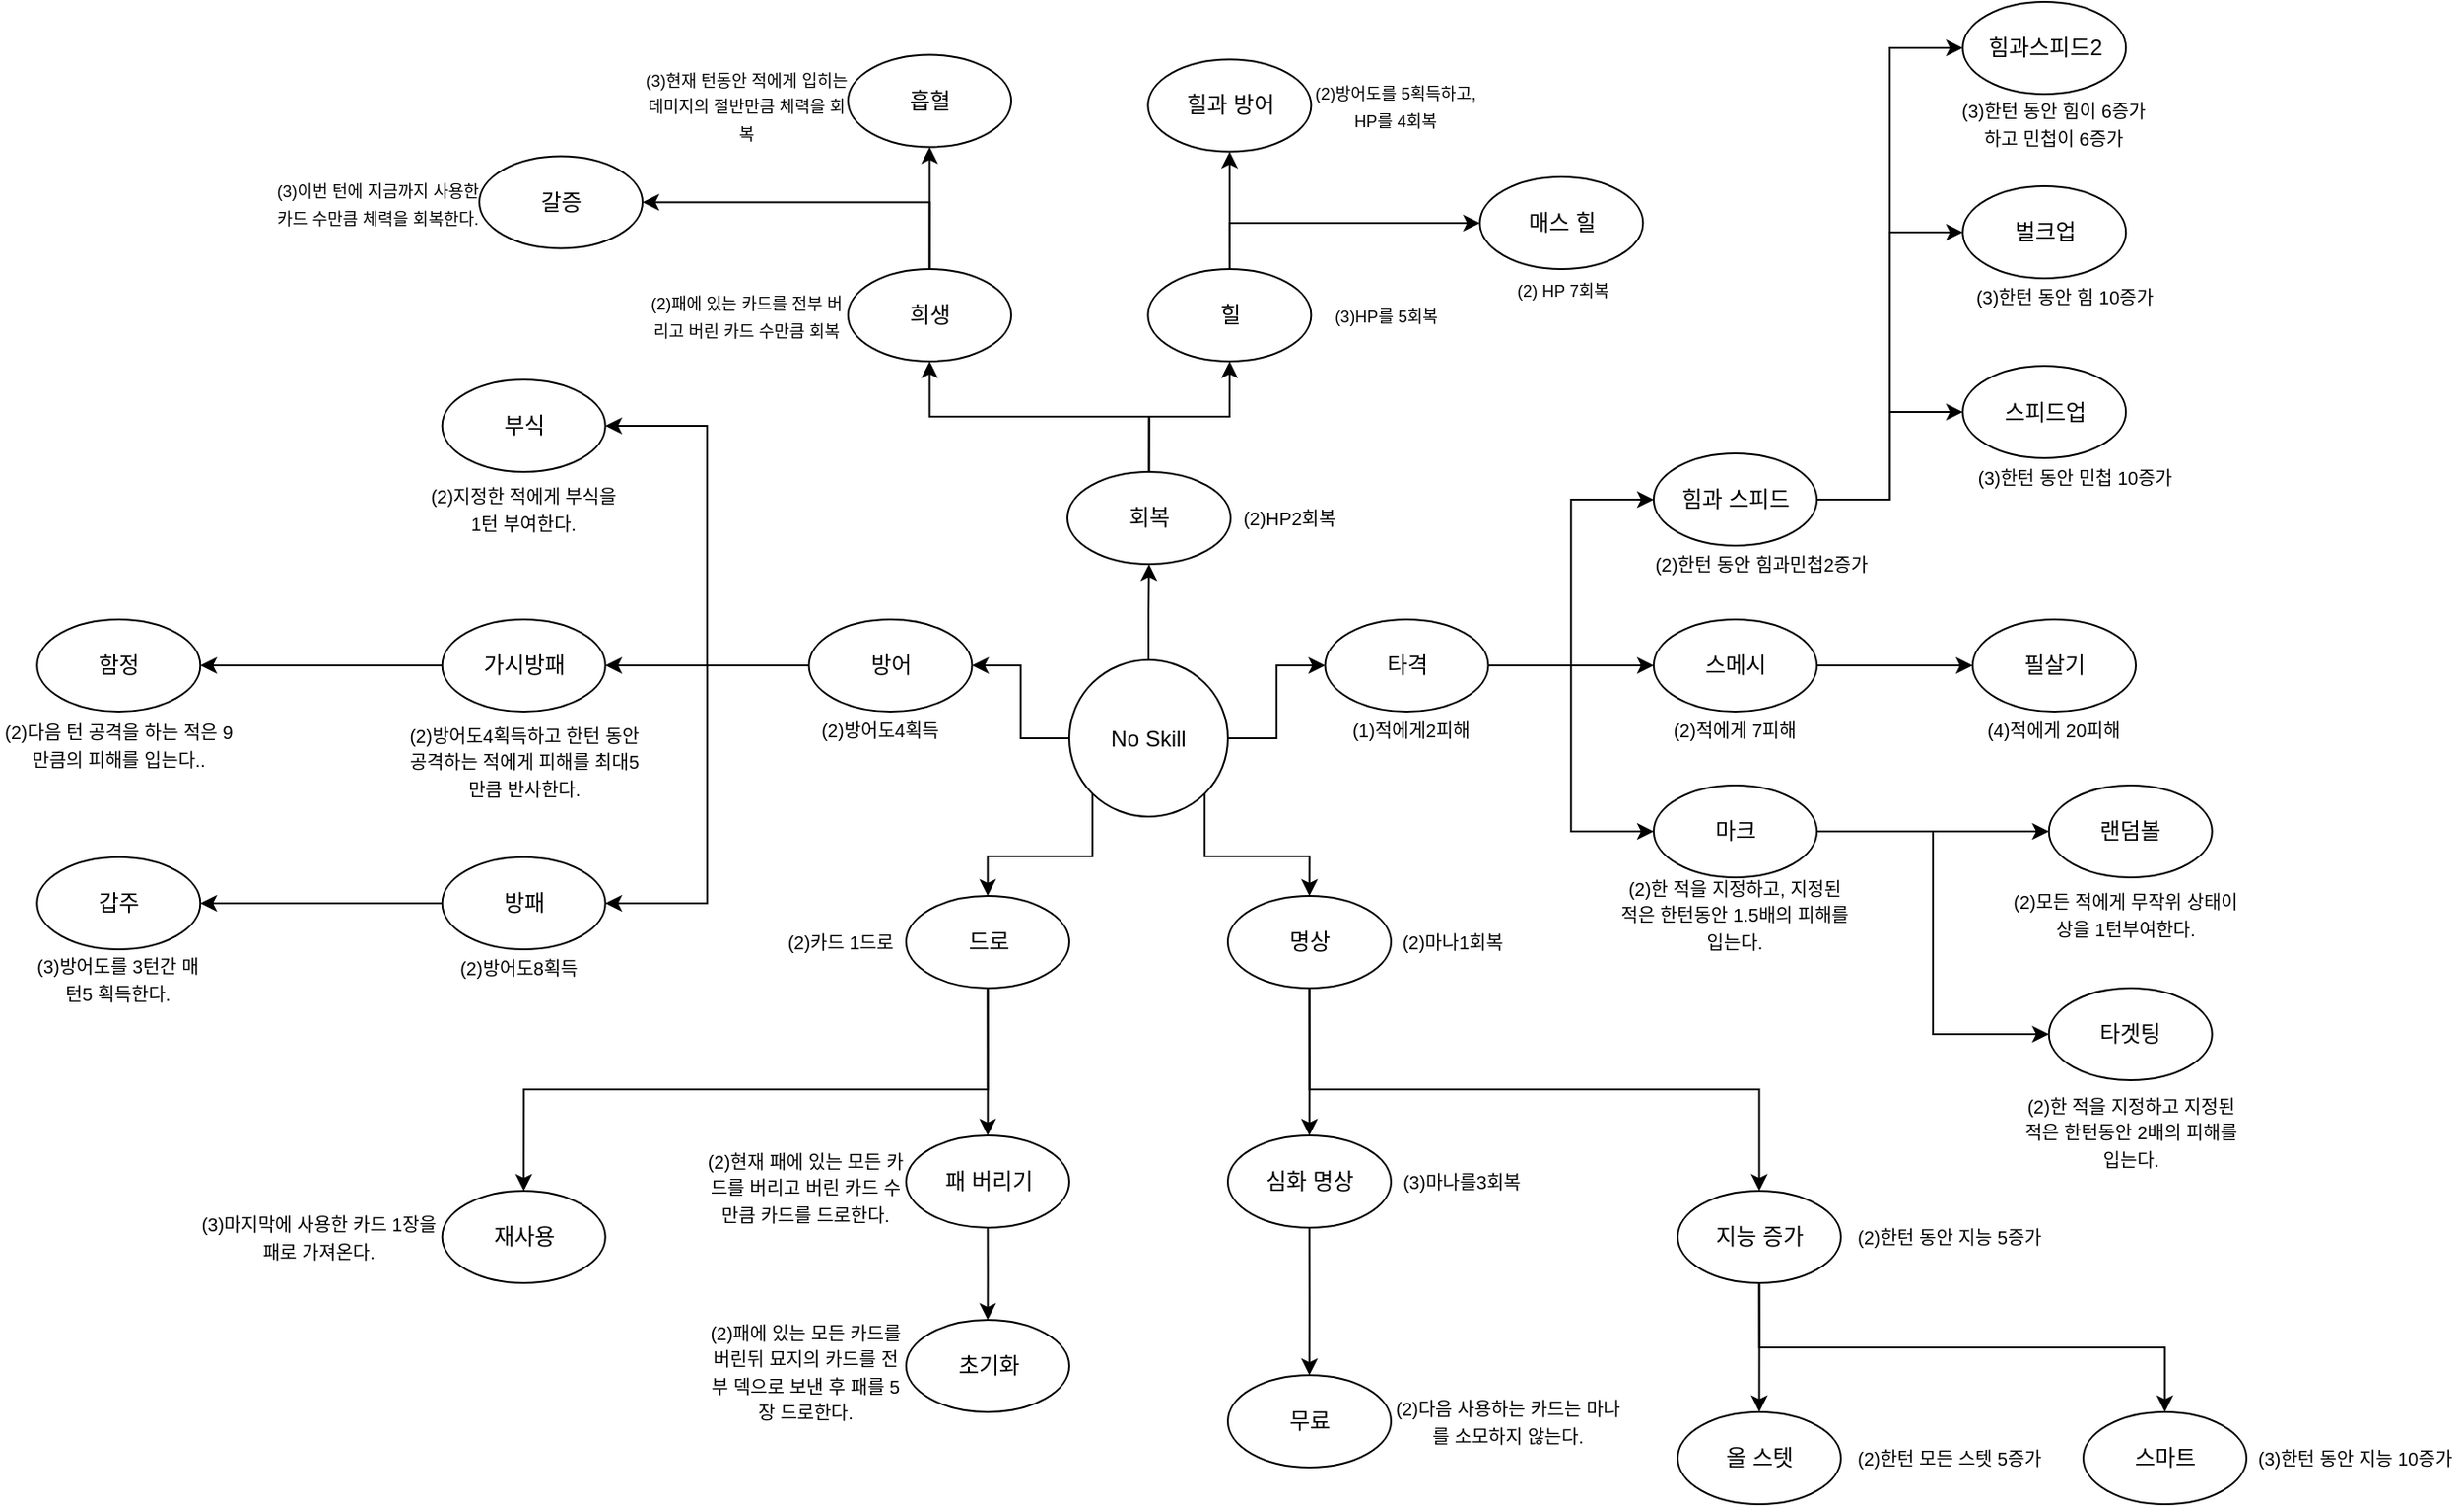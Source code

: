 <mxfile version="14.8.6" type="device"><diagram id="xABcZlc7Ef15x3N7sKB5" name="Page-1"><mxGraphModel dx="1025" dy="784" grid="1" gridSize="10" guides="1" tooltips="1" connect="1" arrows="1" fold="1" page="1" pageScale="1" pageWidth="827" pageHeight="1169" math="0" shadow="0"><root><mxCell id="0"/><mxCell id="1" parent="0"/><mxCell id="rB0RwMuOpmmlu5eeMzlI-2" style="edgeStyle=orthogonalEdgeStyle;rounded=0;orthogonalLoop=1;jettySize=auto;html=1;exitX=0.5;exitY=0;exitDx=0;exitDy=0;" parent="1" source="2Re-tpJuhs6rNOrAsfIa-3" target="rB0RwMuOpmmlu5eeMzlI-1" edge="1"><mxGeometry relative="1" as="geometry"/></mxCell><mxCell id="rB0RwMuOpmmlu5eeMzlI-4" style="edgeStyle=orthogonalEdgeStyle;rounded=0;orthogonalLoop=1;jettySize=auto;html=1;exitX=1;exitY=0.5;exitDx=0;exitDy=0;entryX=0;entryY=0.5;entryDx=0;entryDy=0;" parent="1" source="2Re-tpJuhs6rNOrAsfIa-3" target="rB0RwMuOpmmlu5eeMzlI-3" edge="1"><mxGeometry relative="1" as="geometry"/></mxCell><mxCell id="rB0RwMuOpmmlu5eeMzlI-6" style="edgeStyle=orthogonalEdgeStyle;rounded=0;orthogonalLoop=1;jettySize=auto;html=1;exitX=0;exitY=0.5;exitDx=0;exitDy=0;entryX=1;entryY=0.5;entryDx=0;entryDy=0;" parent="1" source="2Re-tpJuhs6rNOrAsfIa-3" target="rB0RwMuOpmmlu5eeMzlI-5" edge="1"><mxGeometry relative="1" as="geometry"/></mxCell><mxCell id="rB0RwMuOpmmlu5eeMzlI-9" style="edgeStyle=orthogonalEdgeStyle;rounded=0;orthogonalLoop=1;jettySize=auto;html=1;exitX=0;exitY=1;exitDx=0;exitDy=0;" parent="1" source="2Re-tpJuhs6rNOrAsfIa-3" target="rB0RwMuOpmmlu5eeMzlI-7" edge="1"><mxGeometry relative="1" as="geometry"/></mxCell><mxCell id="rB0RwMuOpmmlu5eeMzlI-11" style="edgeStyle=orthogonalEdgeStyle;rounded=0;orthogonalLoop=1;jettySize=auto;html=1;exitX=1;exitY=1;exitDx=0;exitDy=0;entryX=0.5;entryY=0;entryDx=0;entryDy=0;" parent="1" source="2Re-tpJuhs6rNOrAsfIa-3" target="rB0RwMuOpmmlu5eeMzlI-10" edge="1"><mxGeometry relative="1" as="geometry"/></mxCell><mxCell id="2Re-tpJuhs6rNOrAsfIa-3" value="&lt;span&gt;No Skill&lt;/span&gt;" style="ellipse;whiteSpace=wrap;html=1;" parent="1" vertex="1"><mxGeometry x="780" y="557" width="86" height="85" as="geometry"/></mxCell><mxCell id="rB0RwMuOpmmlu5eeMzlI-21" style="edgeStyle=orthogonalEdgeStyle;rounded=0;orthogonalLoop=1;jettySize=auto;html=1;exitX=0.5;exitY=0;exitDx=0;exitDy=0;" parent="1" source="rB0RwMuOpmmlu5eeMzlI-1" target="rB0RwMuOpmmlu5eeMzlI-20" edge="1"><mxGeometry relative="1" as="geometry"/></mxCell><mxCell id="rB0RwMuOpmmlu5eeMzlI-23" style="edgeStyle=orthogonalEdgeStyle;rounded=0;orthogonalLoop=1;jettySize=auto;html=1;exitX=0.5;exitY=0;exitDx=0;exitDy=0;entryX=0.5;entryY=1;entryDx=0;entryDy=0;" parent="1" source="rB0RwMuOpmmlu5eeMzlI-1" target="rB0RwMuOpmmlu5eeMzlI-22" edge="1"><mxGeometry relative="1" as="geometry"/></mxCell><mxCell id="rB0RwMuOpmmlu5eeMzlI-1" value="&lt;span&gt;회복&lt;br&gt;&lt;/span&gt;" style="ellipse;whiteSpace=wrap;html=1;" parent="1" vertex="1"><mxGeometry x="779" y="455" width="88.5" height="50" as="geometry"/></mxCell><mxCell id="D9b0A5Jqy4yi5jG73Grm-2" style="edgeStyle=orthogonalEdgeStyle;rounded=0;orthogonalLoop=1;jettySize=auto;html=1;exitX=1;exitY=0.5;exitDx=0;exitDy=0;entryX=0;entryY=0.5;entryDx=0;entryDy=0;" parent="1" source="rB0RwMuOpmmlu5eeMzlI-3" target="ZcWWFRVV8B-XR63-2pZj-14" edge="1"><mxGeometry relative="1" as="geometry"/></mxCell><mxCell id="D9b0A5Jqy4yi5jG73Grm-8" style="edgeStyle=orthogonalEdgeStyle;rounded=0;orthogonalLoop=1;jettySize=auto;html=1;exitX=1;exitY=0.5;exitDx=0;exitDy=0;entryX=0;entryY=0.5;entryDx=0;entryDy=0;" parent="1" source="rB0RwMuOpmmlu5eeMzlI-3" target="D9b0A5Jqy4yi5jG73Grm-7" edge="1"><mxGeometry relative="1" as="geometry"/></mxCell><mxCell id="D9b0A5Jqy4yi5jG73Grm-14" style="edgeStyle=orthogonalEdgeStyle;rounded=0;orthogonalLoop=1;jettySize=auto;html=1;exitX=1;exitY=0.5;exitDx=0;exitDy=0;entryX=0;entryY=0.5;entryDx=0;entryDy=0;" parent="1" source="rB0RwMuOpmmlu5eeMzlI-3" target="D9b0A5Jqy4yi5jG73Grm-13" edge="1"><mxGeometry relative="1" as="geometry"/></mxCell><mxCell id="rB0RwMuOpmmlu5eeMzlI-3" value="&lt;span&gt;타격&lt;/span&gt;" style="ellipse;whiteSpace=wrap;html=1;" parent="1" vertex="1"><mxGeometry x="918.75" y="535" width="88.5" height="50" as="geometry"/></mxCell><mxCell id="D9b0A5Jqy4yi5jG73Grm-27" style="edgeStyle=orthogonalEdgeStyle;rounded=0;orthogonalLoop=1;jettySize=auto;html=1;exitX=0;exitY=0.5;exitDx=0;exitDy=0;entryX=1;entryY=0.5;entryDx=0;entryDy=0;" parent="1" source="rB0RwMuOpmmlu5eeMzlI-5" target="D9b0A5Jqy4yi5jG73Grm-23" edge="1"><mxGeometry relative="1" as="geometry"/></mxCell><mxCell id="D9b0A5Jqy4yi5jG73Grm-36" style="edgeStyle=orthogonalEdgeStyle;rounded=0;orthogonalLoop=1;jettySize=auto;html=1;exitX=0;exitY=0.5;exitDx=0;exitDy=0;entryX=1;entryY=0.5;entryDx=0;entryDy=0;" parent="1" source="rB0RwMuOpmmlu5eeMzlI-5" target="D9b0A5Jqy4yi5jG73Grm-29" edge="1"><mxGeometry relative="1" as="geometry"/></mxCell><mxCell id="D9b0A5Jqy4yi5jG73Grm-37" style="edgeStyle=orthogonalEdgeStyle;rounded=0;orthogonalLoop=1;jettySize=auto;html=1;exitX=0;exitY=0.5;exitDx=0;exitDy=0;entryX=1;entryY=0.5;entryDx=0;entryDy=0;" parent="1" source="rB0RwMuOpmmlu5eeMzlI-5" target="D9b0A5Jqy4yi5jG73Grm-35" edge="1"><mxGeometry relative="1" as="geometry"/></mxCell><mxCell id="rB0RwMuOpmmlu5eeMzlI-5" value="&lt;span&gt;방어&lt;/span&gt;" style="ellipse;whiteSpace=wrap;html=1;" parent="1" vertex="1"><mxGeometry x="638.75" y="535" width="88.5" height="50" as="geometry"/></mxCell><mxCell id="D9b0A5Jqy4yi5jG73Grm-33" style="edgeStyle=orthogonalEdgeStyle;rounded=0;orthogonalLoop=1;jettySize=auto;html=1;exitX=0.5;exitY=1;exitDx=0;exitDy=0;" parent="1" source="rB0RwMuOpmmlu5eeMzlI-7" target="D9b0A5Jqy4yi5jG73Grm-32" edge="1"><mxGeometry relative="1" as="geometry"/></mxCell><mxCell id="D9b0A5Jqy4yi5jG73Grm-54" style="edgeStyle=orthogonalEdgeStyle;rounded=0;orthogonalLoop=1;jettySize=auto;html=1;exitX=0.5;exitY=1;exitDx=0;exitDy=0;" parent="1" source="rB0RwMuOpmmlu5eeMzlI-7" target="D9b0A5Jqy4yi5jG73Grm-53" edge="1"><mxGeometry relative="1" as="geometry"/></mxCell><mxCell id="rB0RwMuOpmmlu5eeMzlI-7" value="&lt;span&gt;드로&lt;/span&gt;" style="ellipse;whiteSpace=wrap;html=1;" parent="1" vertex="1"><mxGeometry x="691.5" y="685" width="88.5" height="50" as="geometry"/></mxCell><mxCell id="D9b0A5Jqy4yi5jG73Grm-4" style="edgeStyle=orthogonalEdgeStyle;rounded=0;orthogonalLoop=1;jettySize=auto;html=1;exitX=0.5;exitY=1;exitDx=0;exitDy=0;" parent="1" source="rB0RwMuOpmmlu5eeMzlI-10" target="D9b0A5Jqy4yi5jG73Grm-3" edge="1"><mxGeometry relative="1" as="geometry"/></mxCell><mxCell id="D9b0A5Jqy4yi5jG73Grm-57" style="edgeStyle=orthogonalEdgeStyle;rounded=0;orthogonalLoop=1;jettySize=auto;html=1;exitX=0.5;exitY=1;exitDx=0;exitDy=0;" parent="1" source="rB0RwMuOpmmlu5eeMzlI-10" target="D9b0A5Jqy4yi5jG73Grm-56" edge="1"><mxGeometry relative="1" as="geometry"/></mxCell><mxCell id="rB0RwMuOpmmlu5eeMzlI-10" value="&lt;span&gt;명상&lt;/span&gt;" style="ellipse;whiteSpace=wrap;html=1;" parent="1" vertex="1"><mxGeometry x="866" y="685" width="88.5" height="50" as="geometry"/></mxCell><mxCell id="rB0RwMuOpmmlu5eeMzlI-13" value="&lt;font style=&quot;font-size: 9px&quot;&gt;(2)패에 있는 카드를 전부 버리고 버린 카드 수만큼 회복&lt;/font&gt;" style="text;html=1;strokeColor=none;fillColor=none;align=center;verticalAlign=middle;whiteSpace=wrap;rounded=0;shadow=0;" parent="1" vertex="1"><mxGeometry x="548.5" y="342.5" width="111.5" height="55" as="geometry"/></mxCell><mxCell id="rB0RwMuOpmmlu5eeMzlI-14" value="&lt;font style=&quot;font-size: 10px&quot;&gt;(1)적에게2피해&lt;/font&gt;" style="text;html=1;strokeColor=none;fillColor=none;align=center;verticalAlign=middle;whiteSpace=wrap;rounded=0;shadow=0;" parent="1" vertex="1"><mxGeometry x="921.38" y="585" width="88.62" height="20" as="geometry"/></mxCell><mxCell id="rB0RwMuOpmmlu5eeMzlI-15" value="&lt;font style=&quot;font-size: 10px&quot;&gt;(2)방어도4획득&lt;/font&gt;" style="text;html=1;strokeColor=none;fillColor=none;align=center;verticalAlign=middle;whiteSpace=wrap;rounded=0;shadow=0;" parent="1" vertex="1"><mxGeometry x="630" y="585" width="94.62" height="20" as="geometry"/></mxCell><mxCell id="rB0RwMuOpmmlu5eeMzlI-16" value="&lt;font style=&quot;font-size: 10px&quot;&gt;(2)카드 1드로&lt;/font&gt;" style="text;html=1;strokeColor=none;fillColor=none;align=center;verticalAlign=middle;whiteSpace=wrap;rounded=0;shadow=0;" parent="1" vertex="1"><mxGeometry x="620" y="700" width="71.5" height="20" as="geometry"/></mxCell><mxCell id="rB0RwMuOpmmlu5eeMzlI-18" value="&lt;font style=&quot;font-size: 10px&quot;&gt;(2)마나1회복&lt;/font&gt;" style="text;html=1;strokeColor=none;fillColor=none;align=center;verticalAlign=middle;whiteSpace=wrap;rounded=0;shadow=0;" parent="1" vertex="1"><mxGeometry x="954.5" y="700" width="65.5" height="20" as="geometry"/></mxCell><mxCell id="ZcWWFRVV8B-XR63-2pZj-9" style="edgeStyle=orthogonalEdgeStyle;rounded=0;orthogonalLoop=1;jettySize=auto;html=1;exitX=0.5;exitY=0;exitDx=0;exitDy=0;entryX=0.5;entryY=1;entryDx=0;entryDy=0;" parent="1" source="rB0RwMuOpmmlu5eeMzlI-20" target="ZcWWFRVV8B-XR63-2pZj-7" edge="1"><mxGeometry relative="1" as="geometry"/></mxCell><mxCell id="D9b0A5Jqy4yi5jG73Grm-10" style="edgeStyle=orthogonalEdgeStyle;rounded=0;orthogonalLoop=1;jettySize=auto;html=1;exitX=0.5;exitY=0;exitDx=0;exitDy=0;entryX=1;entryY=0.5;entryDx=0;entryDy=0;" parent="1" source="rB0RwMuOpmmlu5eeMzlI-20" target="D9b0A5Jqy4yi5jG73Grm-9" edge="1"><mxGeometry relative="1" as="geometry"/></mxCell><mxCell id="rB0RwMuOpmmlu5eeMzlI-20" value="&lt;span&gt;희생&lt;br&gt;&lt;/span&gt;" style="ellipse;whiteSpace=wrap;html=1;" parent="1" vertex="1"><mxGeometry x="660" y="345" width="88.5" height="50" as="geometry"/></mxCell><mxCell id="ZcWWFRVV8B-XR63-2pZj-2" style="edgeStyle=orthogonalEdgeStyle;rounded=0;orthogonalLoop=1;jettySize=auto;html=1;exitX=0.5;exitY=0;exitDx=0;exitDy=0;entryX=0.5;entryY=1;entryDx=0;entryDy=0;" parent="1" source="rB0RwMuOpmmlu5eeMzlI-22" target="ZcWWFRVV8B-XR63-2pZj-1" edge="1"><mxGeometry relative="1" as="geometry"/></mxCell><mxCell id="ZcWWFRVV8B-XR63-2pZj-5" style="edgeStyle=orthogonalEdgeStyle;rounded=0;orthogonalLoop=1;jettySize=auto;html=1;exitX=0.5;exitY=0;exitDx=0;exitDy=0;" parent="1" source="rB0RwMuOpmmlu5eeMzlI-22" target="ZcWWFRVV8B-XR63-2pZj-3" edge="1"><mxGeometry relative="1" as="geometry"/></mxCell><mxCell id="rB0RwMuOpmmlu5eeMzlI-22" value="힐" style="ellipse;whiteSpace=wrap;html=1;" parent="1" vertex="1"><mxGeometry x="822.69" y="345" width="88.5" height="50" as="geometry"/></mxCell><mxCell id="rB0RwMuOpmmlu5eeMzlI-25" value="&lt;font style=&quot;font-size: 10px&quot;&gt;(2)HP2회복&lt;/font&gt;" style="text;html=1;strokeColor=none;fillColor=none;align=center;verticalAlign=middle;whiteSpace=wrap;rounded=0;shadow=0;" parent="1" vertex="1"><mxGeometry x="867.5" y="470" width="62.5" height="20" as="geometry"/></mxCell><mxCell id="rB0RwMuOpmmlu5eeMzlI-26" value="&lt;font style=&quot;font-size: 9px&quot;&gt;(3)HP를 5회복&lt;/font&gt;" style="text;html=1;strokeColor=none;fillColor=none;align=center;verticalAlign=middle;whiteSpace=wrap;rounded=0;shadow=0;" parent="1" vertex="1"><mxGeometry x="911.19" y="358.75" width="81.5" height="22.5" as="geometry"/></mxCell><mxCell id="ZcWWFRVV8B-XR63-2pZj-1" value="힐과 방어" style="ellipse;whiteSpace=wrap;html=1;" parent="1" vertex="1"><mxGeometry x="822.69" y="231.25" width="88.5" height="50" as="geometry"/></mxCell><mxCell id="ZcWWFRVV8B-XR63-2pZj-3" value="매스 힐" style="ellipse;whiteSpace=wrap;html=1;" parent="1" vertex="1"><mxGeometry x="1002.69" y="295" width="88.5" height="50" as="geometry"/></mxCell><mxCell id="ZcWWFRVV8B-XR63-2pZj-6" value="&lt;font style=&quot;font-size: 9px&quot;&gt;(2)방어도를 5획득하고, HP를 4회복&lt;/font&gt;" style="text;html=1;strokeColor=none;fillColor=none;align=center;verticalAlign=middle;whiteSpace=wrap;rounded=0;shadow=0;" parent="1" vertex="1"><mxGeometry x="911.19" y="245" width="91.5" height="22.5" as="geometry"/></mxCell><mxCell id="ZcWWFRVV8B-XR63-2pZj-7" value="&lt;span&gt;흡혈&lt;br&gt;&lt;/span&gt;" style="ellipse;whiteSpace=wrap;html=1;" parent="1" vertex="1"><mxGeometry x="660" y="228.75" width="88.5" height="50" as="geometry"/></mxCell><mxCell id="ZcWWFRVV8B-XR63-2pZj-10" value="&lt;font style=&quot;font-size: 9px&quot;&gt;(3)현재 턴동안 적에게 입히는 데미지의 절반만큼 체력을 회복&lt;/font&gt;" style="text;html=1;strokeColor=none;fillColor=none;align=center;verticalAlign=middle;whiteSpace=wrap;rounded=0;shadow=0;" parent="1" vertex="1"><mxGeometry x="548.5" y="228.75" width="111.5" height="55" as="geometry"/></mxCell><mxCell id="ZcWWFRVV8B-XR63-2pZj-11" value="&lt;font style=&quot;font-size: 9px&quot;&gt;(2) HP 7회복&lt;/font&gt;" style="text;html=1;strokeColor=none;fillColor=none;align=center;verticalAlign=middle;whiteSpace=wrap;rounded=0;shadow=0;" parent="1" vertex="1"><mxGeometry x="992.69" y="345" width="110.31" height="22.5" as="geometry"/></mxCell><mxCell id="D9b0A5Jqy4yi5jG73Grm-42" style="edgeStyle=orthogonalEdgeStyle;rounded=0;orthogonalLoop=1;jettySize=auto;html=1;exitX=1;exitY=0.5;exitDx=0;exitDy=0;entryX=0;entryY=0.5;entryDx=0;entryDy=0;" parent="1" source="ZcWWFRVV8B-XR63-2pZj-14" target="D9b0A5Jqy4yi5jG73Grm-41" edge="1"><mxGeometry relative="1" as="geometry"/></mxCell><mxCell id="D9b0A5Jqy4yi5jG73Grm-69" style="edgeStyle=orthogonalEdgeStyle;rounded=0;orthogonalLoop=1;jettySize=auto;html=1;exitX=1;exitY=0.5;exitDx=0;exitDy=0;entryX=0;entryY=0.5;entryDx=0;entryDy=0;" parent="1" source="ZcWWFRVV8B-XR63-2pZj-14" target="D9b0A5Jqy4yi5jG73Grm-17" edge="1"><mxGeometry relative="1" as="geometry"/></mxCell><mxCell id="D9b0A5Jqy4yi5jG73Grm-71" style="edgeStyle=orthogonalEdgeStyle;rounded=0;orthogonalLoop=1;jettySize=auto;html=1;exitX=1;exitY=0.5;exitDx=0;exitDy=0;entryX=0;entryY=0.5;entryDx=0;entryDy=0;" parent="1" source="ZcWWFRVV8B-XR63-2pZj-14" target="D9b0A5Jqy4yi5jG73Grm-70" edge="1"><mxGeometry relative="1" as="geometry"/></mxCell><mxCell id="ZcWWFRVV8B-XR63-2pZj-14" value="힘과 스피드" style="ellipse;whiteSpace=wrap;html=1;" parent="1" vertex="1"><mxGeometry x="1097" y="445" width="88.5" height="50" as="geometry"/></mxCell><mxCell id="D9b0A5Jqy4yi5jG73Grm-1" value="&lt;font style=&quot;font-size: 10px&quot;&gt;(2)한턴 동안 힘과민첩2증가&lt;/font&gt;" style="text;html=1;strokeColor=none;fillColor=none;align=center;verticalAlign=middle;whiteSpace=wrap;rounded=0;shadow=0;" parent="1" vertex="1"><mxGeometry x="1091.19" y="495" width="128.81" height="20" as="geometry"/></mxCell><mxCell id="D9b0A5Jqy4yi5jG73Grm-74" style="edgeStyle=orthogonalEdgeStyle;rounded=0;orthogonalLoop=1;jettySize=auto;html=1;exitX=0.5;exitY=1;exitDx=0;exitDy=0;" parent="1" source="D9b0A5Jqy4yi5jG73Grm-3" target="D9b0A5Jqy4yi5jG73Grm-73" edge="1"><mxGeometry relative="1" as="geometry"/></mxCell><mxCell id="D9b0A5Jqy4yi5jG73Grm-76" style="edgeStyle=orthogonalEdgeStyle;rounded=0;orthogonalLoop=1;jettySize=auto;html=1;exitX=0.5;exitY=1;exitDx=0;exitDy=0;" parent="1" source="D9b0A5Jqy4yi5jG73Grm-3" target="D9b0A5Jqy4yi5jG73Grm-75" edge="1"><mxGeometry relative="1" as="geometry"/></mxCell><mxCell id="D9b0A5Jqy4yi5jG73Grm-3" value="지능 증가" style="ellipse;whiteSpace=wrap;html=1;" parent="1" vertex="1"><mxGeometry x="1110" y="845" width="88.5" height="50" as="geometry"/></mxCell><mxCell id="D9b0A5Jqy4yi5jG73Grm-6" value="&lt;font style=&quot;font-size: 10px&quot;&gt;(2)한턴 동안 지능 5증가&lt;/font&gt;" style="text;html=1;strokeColor=none;fillColor=none;align=center;verticalAlign=middle;whiteSpace=wrap;rounded=0;shadow=0;" parent="1" vertex="1"><mxGeometry x="1198.5" y="860" width="117" height="20" as="geometry"/></mxCell><mxCell id="D9b0A5Jqy4yi5jG73Grm-47" style="edgeStyle=orthogonalEdgeStyle;rounded=0;orthogonalLoop=1;jettySize=auto;html=1;exitX=1;exitY=0.5;exitDx=0;exitDy=0;" parent="1" source="D9b0A5Jqy4yi5jG73Grm-7" target="D9b0A5Jqy4yi5jG73Grm-46" edge="1"><mxGeometry relative="1" as="geometry"/></mxCell><mxCell id="D9b0A5Jqy4yi5jG73Grm-7" value="스메시" style="ellipse;whiteSpace=wrap;html=1;" parent="1" vertex="1"><mxGeometry x="1097" y="535" width="88.5" height="50" as="geometry"/></mxCell><mxCell id="D9b0A5Jqy4yi5jG73Grm-9" value="&lt;span&gt;갈증&lt;br&gt;&lt;/span&gt;" style="ellipse;whiteSpace=wrap;html=1;" parent="1" vertex="1"><mxGeometry x="460" y="283.75" width="88.5" height="50" as="geometry"/></mxCell><mxCell id="D9b0A5Jqy4yi5jG73Grm-11" value="&lt;font style=&quot;font-size: 9px&quot;&gt;(3)이번 턴에 지금까지 사용한 카드 수만큼 체력을 회복한다.&lt;/font&gt;" style="text;html=1;strokeColor=none;fillColor=none;align=center;verticalAlign=middle;whiteSpace=wrap;rounded=0;shadow=0;" parent="1" vertex="1"><mxGeometry x="348.5" y="281.25" width="111.5" height="55" as="geometry"/></mxCell><mxCell id="D9b0A5Jqy4yi5jG73Grm-12" value="&lt;font style=&quot;font-size: 10px&quot;&gt;(2)적에게 7피해&lt;/font&gt;" style="text;html=1;strokeColor=none;fillColor=none;align=center;verticalAlign=middle;whiteSpace=wrap;rounded=0;shadow=0;" parent="1" vertex="1"><mxGeometry x="1091.19" y="585" width="100.12" height="20" as="geometry"/></mxCell><mxCell id="D9b0A5Jqy4yi5jG73Grm-25" style="edgeStyle=orthogonalEdgeStyle;rounded=0;orthogonalLoop=1;jettySize=auto;html=1;exitX=1;exitY=0.5;exitDx=0;exitDy=0;entryX=0;entryY=0.5;entryDx=0;entryDy=0;" parent="1" source="D9b0A5Jqy4yi5jG73Grm-13" target="D9b0A5Jqy4yi5jG73Grm-24" edge="1"><mxGeometry relative="1" as="geometry"/></mxCell><mxCell id="D9b0A5Jqy4yi5jG73Grm-45" style="edgeStyle=orthogonalEdgeStyle;rounded=0;orthogonalLoop=1;jettySize=auto;html=1;exitX=1;exitY=0.5;exitDx=0;exitDy=0;entryX=0;entryY=0.5;entryDx=0;entryDy=0;" parent="1" source="D9b0A5Jqy4yi5jG73Grm-13" target="D9b0A5Jqy4yi5jG73Grm-44" edge="1"><mxGeometry relative="1" as="geometry"/></mxCell><mxCell id="D9b0A5Jqy4yi5jG73Grm-13" value="마크" style="ellipse;whiteSpace=wrap;html=1;" parent="1" vertex="1"><mxGeometry x="1097" y="625" width="88.5" height="50" as="geometry"/></mxCell><mxCell id="D9b0A5Jqy4yi5jG73Grm-16" value="&lt;font style=&quot;font-size: 10px&quot;&gt;(2)한 적을 지정하고, 지정된 적은 한턴동안 1.5배의 피해를 입는다.&lt;/font&gt;" style="text;html=1;strokeColor=none;fillColor=none;align=center;verticalAlign=middle;whiteSpace=wrap;rounded=0;shadow=0;" parent="1" vertex="1"><mxGeometry x="1078.35" y="675" width="125.81" height="40" as="geometry"/></mxCell><mxCell id="D9b0A5Jqy4yi5jG73Grm-17" value="벌크업" style="ellipse;whiteSpace=wrap;html=1;" parent="1" vertex="1"><mxGeometry x="1264.63" y="300" width="88.5" height="50" as="geometry"/></mxCell><mxCell id="D9b0A5Jqy4yi5jG73Grm-19" value="&lt;font style=&quot;font-size: 10px&quot;&gt;(3)한턴 동안 힘 10증가&lt;/font&gt;" style="text;html=1;strokeColor=none;fillColor=none;align=center;verticalAlign=middle;whiteSpace=wrap;rounded=0;shadow=0;" parent="1" vertex="1"><mxGeometry x="1264.63" y="350" width="110" height="20" as="geometry"/></mxCell><mxCell id="D9b0A5Jqy4yi5jG73Grm-64" style="edgeStyle=orthogonalEdgeStyle;rounded=0;orthogonalLoop=1;jettySize=auto;html=1;exitX=0;exitY=0.5;exitDx=0;exitDy=0;entryX=1;entryY=0.5;entryDx=0;entryDy=0;" parent="1" source="D9b0A5Jqy4yi5jG73Grm-23" target="D9b0A5Jqy4yi5jG73Grm-61" edge="1"><mxGeometry relative="1" as="geometry"/></mxCell><mxCell id="D9b0A5Jqy4yi5jG73Grm-23" value="가시방패" style="ellipse;whiteSpace=wrap;html=1;" parent="1" vertex="1"><mxGeometry x="439.85" y="535" width="88.5" height="50" as="geometry"/></mxCell><mxCell id="D9b0A5Jqy4yi5jG73Grm-24" value="랜덤볼" style="ellipse;whiteSpace=wrap;html=1;" parent="1" vertex="1"><mxGeometry x="1311.35" y="625" width="88.5" height="50" as="geometry"/></mxCell><mxCell id="D9b0A5Jqy4yi5jG73Grm-26" value="&lt;font style=&quot;font-size: 10px&quot;&gt;(2)모든 적에게 무작위 상태이상을 1턴부여한다.&lt;/font&gt;" style="text;html=1;strokeColor=none;fillColor=none;align=center;verticalAlign=middle;whiteSpace=wrap;rounded=0;shadow=0;" parent="1" vertex="1"><mxGeometry x="1290" y="680" width="125.81" height="30" as="geometry"/></mxCell><mxCell id="D9b0A5Jqy4yi5jG73Grm-28" value="&lt;font style=&quot;font-size: 10px&quot;&gt;(2)방어도4획득하고 한턴 동안 공격하는 적에게 피해를 최대5만큼 반사한다.&lt;/font&gt;" style="text;html=1;strokeColor=none;fillColor=none;align=center;verticalAlign=middle;whiteSpace=wrap;rounded=0;shadow=0;" parent="1" vertex="1"><mxGeometry x="419.69" y="587" width="128.81" height="50" as="geometry"/></mxCell><mxCell id="D9b0A5Jqy4yi5jG73Grm-67" style="edgeStyle=orthogonalEdgeStyle;rounded=0;orthogonalLoop=1;jettySize=auto;html=1;exitX=0;exitY=0.5;exitDx=0;exitDy=0;entryX=1;entryY=0.5;entryDx=0;entryDy=0;" parent="1" source="D9b0A5Jqy4yi5jG73Grm-29" target="D9b0A5Jqy4yi5jG73Grm-66" edge="1"><mxGeometry relative="1" as="geometry"/></mxCell><mxCell id="D9b0A5Jqy4yi5jG73Grm-29" value="방패" style="ellipse;whiteSpace=wrap;html=1;" parent="1" vertex="1"><mxGeometry x="439.85" y="664" width="88.5" height="50" as="geometry"/></mxCell><mxCell id="D9b0A5Jqy4yi5jG73Grm-31" value="&lt;font style=&quot;font-size: 10px&quot;&gt;(2)방어도8획득&lt;/font&gt;" style="text;html=1;strokeColor=none;fillColor=none;align=center;verticalAlign=middle;whiteSpace=wrap;rounded=0;shadow=0;" parent="1" vertex="1"><mxGeometry x="433.73" y="714" width="94.62" height="20" as="geometry"/></mxCell><mxCell id="D9b0A5Jqy4yi5jG73Grm-32" value="재사용" style="ellipse;whiteSpace=wrap;html=1;" parent="1" vertex="1"><mxGeometry x="439.85" y="845" width="88.5" height="50" as="geometry"/></mxCell><mxCell id="D9b0A5Jqy4yi5jG73Grm-34" value="&lt;font style=&quot;font-size: 10px&quot;&gt;(3)마지막에 사용한 카드 1장을 패로 가져온다.&lt;/font&gt;" style="text;html=1;strokeColor=none;fillColor=none;align=center;verticalAlign=middle;whiteSpace=wrap;rounded=0;shadow=0;" parent="1" vertex="1"><mxGeometry x="306.69" y="860" width="131.5" height="20" as="geometry"/></mxCell><mxCell id="D9b0A5Jqy4yi5jG73Grm-35" value="부식" style="ellipse;whiteSpace=wrap;html=1;" parent="1" vertex="1"><mxGeometry x="439.84" y="405" width="88.5" height="50" as="geometry"/></mxCell><mxCell id="D9b0A5Jqy4yi5jG73Grm-38" value="&lt;font style=&quot;font-size: 10px&quot;&gt;(2)지정한 적에게 부식을 1턴 부여한다.&lt;/font&gt;" style="text;html=1;strokeColor=none;fillColor=none;align=center;verticalAlign=middle;whiteSpace=wrap;rounded=0;shadow=0;" parent="1" vertex="1"><mxGeometry x="428.94" y="455" width="110.3" height="40" as="geometry"/></mxCell><mxCell id="D9b0A5Jqy4yi5jG73Grm-41" value="힘과스피드2" style="ellipse;whiteSpace=wrap;html=1;" parent="1" vertex="1"><mxGeometry x="1264.63" y="200" width="88.5" height="50" as="geometry"/></mxCell><mxCell id="D9b0A5Jqy4yi5jG73Grm-43" value="&lt;font style=&quot;font-size: 10px&quot;&gt;(3)한턴 동안 힘이 6증가하고 민첩이 6증가&lt;/font&gt;" style="text;html=1;strokeColor=none;fillColor=none;align=center;verticalAlign=middle;whiteSpace=wrap;rounded=0;shadow=0;" parent="1" vertex="1"><mxGeometry x="1259.25" y="250" width="110" height="32.5" as="geometry"/></mxCell><mxCell id="D9b0A5Jqy4yi5jG73Grm-44" value="타겟팅" style="ellipse;whiteSpace=wrap;html=1;" parent="1" vertex="1"><mxGeometry x="1311.35" y="735" width="88.5" height="50" as="geometry"/></mxCell><mxCell id="D9b0A5Jqy4yi5jG73Grm-46" value="필살기" style="ellipse;whiteSpace=wrap;html=1;" parent="1" vertex="1"><mxGeometry x="1270" y="535" width="88.5" height="50" as="geometry"/></mxCell><mxCell id="D9b0A5Jqy4yi5jG73Grm-48" value="&lt;font style=&quot;font-size: 10px&quot;&gt;(4)적에게 20피해&lt;/font&gt;" style="text;html=1;strokeColor=none;fillColor=none;align=center;verticalAlign=middle;whiteSpace=wrap;rounded=0;shadow=0;" parent="1" vertex="1"><mxGeometry x="1264.19" y="585" width="100.12" height="20" as="geometry"/></mxCell><mxCell id="D9b0A5Jqy4yi5jG73Grm-49" value="&lt;font style=&quot;font-size: 10px&quot;&gt;(2)한 적을 지정하고 지정된 적은 한턴동안 2배의 피해를 입는다.&lt;/font&gt;" style="text;html=1;strokeColor=none;fillColor=none;align=center;verticalAlign=middle;whiteSpace=wrap;rounded=0;shadow=0;" parent="1" vertex="1"><mxGeometry x="1292.69" y="790" width="125.81" height="45" as="geometry"/></mxCell><mxCell id="D9b0A5Jqy4yi5jG73Grm-84" style="edgeStyle=orthogonalEdgeStyle;rounded=0;orthogonalLoop=1;jettySize=auto;html=1;exitX=0.5;exitY=1;exitDx=0;exitDy=0;" parent="1" source="D9b0A5Jqy4yi5jG73Grm-53" target="D9b0A5Jqy4yi5jG73Grm-82" edge="1"><mxGeometry relative="1" as="geometry"/></mxCell><mxCell id="D9b0A5Jqy4yi5jG73Grm-53" value="패 버리기" style="ellipse;whiteSpace=wrap;html=1;" parent="1" vertex="1"><mxGeometry x="691.5" y="815" width="88.5" height="50" as="geometry"/></mxCell><mxCell id="D9b0A5Jqy4yi5jG73Grm-55" value="&lt;font style=&quot;font-size: 10px&quot;&gt;(2)현재 패에 있는 모든 카드를 버리고 버린 카드 수만큼 카드를 드로한다.&lt;/font&gt;" style="text;html=1;strokeColor=none;fillColor=none;align=center;verticalAlign=middle;whiteSpace=wrap;rounded=0;shadow=0;" parent="1" vertex="1"><mxGeometry x="581.5" y="815" width="110" height="55" as="geometry"/></mxCell><mxCell id="D9b0A5Jqy4yi5jG73Grm-81" style="edgeStyle=orthogonalEdgeStyle;rounded=0;orthogonalLoop=1;jettySize=auto;html=1;exitX=0.5;exitY=1;exitDx=0;exitDy=0;" parent="1" source="D9b0A5Jqy4yi5jG73Grm-56" target="D9b0A5Jqy4yi5jG73Grm-79" edge="1"><mxGeometry relative="1" as="geometry"/></mxCell><mxCell id="D9b0A5Jqy4yi5jG73Grm-56" value="심화 명상" style="ellipse;whiteSpace=wrap;html=1;" parent="1" vertex="1"><mxGeometry x="866" y="815" width="88.5" height="50" as="geometry"/></mxCell><mxCell id="D9b0A5Jqy4yi5jG73Grm-58" value="&lt;font style=&quot;font-size: 10px&quot;&gt;(3)마나를3회복&lt;/font&gt;" style="text;html=1;strokeColor=none;fillColor=none;align=center;verticalAlign=middle;whiteSpace=wrap;rounded=0;shadow=0;" parent="1" vertex="1"><mxGeometry x="954.5" y="825" width="75.5" height="30" as="geometry"/></mxCell><mxCell id="D9b0A5Jqy4yi5jG73Grm-61" value="함정" style="ellipse;whiteSpace=wrap;html=1;" parent="1" vertex="1"><mxGeometry x="220.15" y="535" width="88.5" height="50" as="geometry"/></mxCell><mxCell id="D9b0A5Jqy4yi5jG73Grm-65" value="&lt;font style=&quot;font-size: 10px&quot;&gt;(2)다음 턴 공격을 하는 적은 9만큼의 피해를 입는다..&lt;/font&gt;" style="text;html=1;strokeColor=none;fillColor=none;align=center;verticalAlign=middle;whiteSpace=wrap;rounded=0;shadow=0;" parent="1" vertex="1"><mxGeometry x="200" y="585" width="128.81" height="35" as="geometry"/></mxCell><mxCell id="D9b0A5Jqy4yi5jG73Grm-66" value="갑주" style="ellipse;whiteSpace=wrap;html=1;" parent="1" vertex="1"><mxGeometry x="220.15" y="664" width="88.5" height="50" as="geometry"/></mxCell><mxCell id="D9b0A5Jqy4yi5jG73Grm-68" value="&lt;font style=&quot;font-size: 10px&quot;&gt;(3)방어도를 3턴간 매턴5 획득한다.&lt;/font&gt;" style="text;html=1;strokeColor=none;fillColor=none;align=center;verticalAlign=middle;whiteSpace=wrap;rounded=0;shadow=0;" parent="1" vertex="1"><mxGeometry x="219.41" y="715" width="90" height="30" as="geometry"/></mxCell><mxCell id="D9b0A5Jqy4yi5jG73Grm-70" value="스피드업" style="ellipse;whiteSpace=wrap;html=1;" parent="1" vertex="1"><mxGeometry x="1264.63" y="397.5" width="88.5" height="50" as="geometry"/></mxCell><mxCell id="D9b0A5Jqy4yi5jG73Grm-72" value="&lt;font style=&quot;font-size: 10px&quot;&gt;(3)한턴 동안 민첩 10증가&lt;/font&gt;" style="text;html=1;strokeColor=none;fillColor=none;align=center;verticalAlign=middle;whiteSpace=wrap;rounded=0;shadow=0;" parent="1" vertex="1"><mxGeometry x="1264.63" y="447.5" width="120.75" height="20" as="geometry"/></mxCell><mxCell id="D9b0A5Jqy4yi5jG73Grm-73" value="스마트" style="ellipse;whiteSpace=wrap;html=1;" parent="1" vertex="1"><mxGeometry x="1330" y="965" width="88.5" height="50" as="geometry"/></mxCell><mxCell id="D9b0A5Jqy4yi5jG73Grm-75" value="올 스텟" style="ellipse;whiteSpace=wrap;html=1;" parent="1" vertex="1"><mxGeometry x="1110" y="965" width="88.5" height="50" as="geometry"/></mxCell><mxCell id="D9b0A5Jqy4yi5jG73Grm-77" value="&lt;font style=&quot;font-size: 10px&quot;&gt;(2)한턴 모든 스텟 5증가&lt;/font&gt;" style="text;html=1;strokeColor=none;fillColor=none;align=center;verticalAlign=middle;whiteSpace=wrap;rounded=0;shadow=0;" parent="1" vertex="1"><mxGeometry x="1198.5" y="980" width="117" height="20" as="geometry"/></mxCell><mxCell id="D9b0A5Jqy4yi5jG73Grm-78" value="&lt;font style=&quot;font-size: 10px&quot;&gt;(3)한턴 동안 지능 10증가&lt;/font&gt;" style="text;html=1;strokeColor=none;fillColor=none;align=center;verticalAlign=middle;whiteSpace=wrap;rounded=0;shadow=0;" parent="1" vertex="1"><mxGeometry x="1418.5" y="980" width="117" height="20" as="geometry"/></mxCell><mxCell id="D9b0A5Jqy4yi5jG73Grm-79" value="무료" style="ellipse;whiteSpace=wrap;html=1;" parent="1" vertex="1"><mxGeometry x="866" y="945" width="88.5" height="50" as="geometry"/></mxCell><mxCell id="D9b0A5Jqy4yi5jG73Grm-80" value="&lt;font style=&quot;font-size: 10px&quot;&gt;(2)다음 사용하는 카드는 마나를 소모하지 않는다.&lt;/font&gt;" style="text;html=1;strokeColor=none;fillColor=none;align=center;verticalAlign=middle;whiteSpace=wrap;rounded=0;shadow=0;" parent="1" vertex="1"><mxGeometry x="954.5" y="955" width="125.5" height="30" as="geometry"/></mxCell><mxCell id="D9b0A5Jqy4yi5jG73Grm-82" value="초기화" style="ellipse;whiteSpace=wrap;html=1;" parent="1" vertex="1"><mxGeometry x="691.5" y="915" width="88.5" height="50" as="geometry"/></mxCell><mxCell id="D9b0A5Jqy4yi5jG73Grm-85" value="&lt;font style=&quot;font-size: 10px&quot;&gt;(2)패에 있는 모든 카드를 버린뒤 묘지의 카드를 전부 덱으로 보낸 후 패를 5장 드로한다.&lt;/font&gt;" style="text;html=1;strokeColor=none;fillColor=none;align=center;verticalAlign=middle;whiteSpace=wrap;rounded=0;shadow=0;" parent="1" vertex="1"><mxGeometry x="581.5" y="915" width="110" height="55" as="geometry"/></mxCell></root></mxGraphModel></diagram></mxfile>